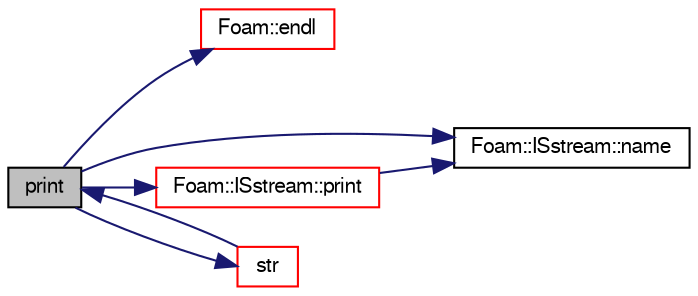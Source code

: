 digraph "print"
{
  bgcolor="transparent";
  edge [fontname="FreeSans",fontsize="10",labelfontname="FreeSans",labelfontsize="10"];
  node [fontname="FreeSans",fontsize="10",shape=record];
  rankdir="LR";
  Node4935 [label="print",height=0.2,width=0.4,color="black", fillcolor="grey75", style="filled", fontcolor="black"];
  Node4935 -> Node4936 [color="midnightblue",fontsize="10",style="solid",fontname="FreeSans"];
  Node4936 [label="Foam::endl",height=0.2,width=0.4,color="red",URL="$a21124.html#a2db8fe02a0d3909e9351bb4275b23ce4",tooltip="Add newline and flush stream. "];
  Node4935 -> Node4938 [color="midnightblue",fontsize="10",style="solid",fontname="FreeSans"];
  Node4938 [label="Foam::ISstream::name",height=0.2,width=0.4,color="black",URL="$a26286.html#a41b2d01e5fd6e1bc71a895d8b8a86308",tooltip="Return the name of the stream. "];
  Node4935 -> Node4939 [color="midnightblue",fontsize="10",style="solid",fontname="FreeSans"];
  Node4939 [label="Foam::ISstream::print",height=0.2,width=0.4,color="red",URL="$a26286.html#aa61247f481294e0822e293753513bd29",tooltip="Print description of IOstream to Ostream. "];
  Node4939 -> Node4938 [color="midnightblue",fontsize="10",style="solid",fontname="FreeSans"];
  Node4935 -> Node4948 [color="midnightblue",fontsize="10",style="solid",fontname="FreeSans"];
  Node4948 [label="str",height=0.2,width=0.4,color="red",URL="$a26298.html#ae403f14d61d9789a749ee28fc10a50a9",tooltip="Return the string. "];
  Node4948 -> Node4935 [color="midnightblue",fontsize="10",style="solid",fontname="FreeSans"];
}
